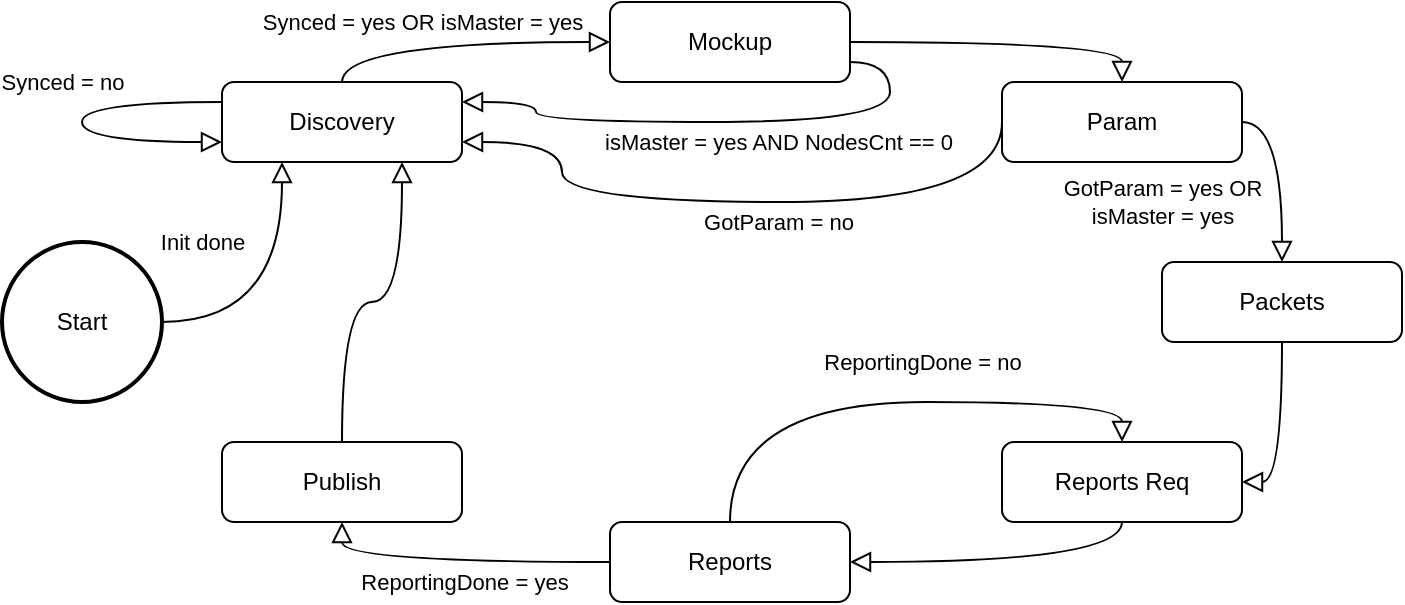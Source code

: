 <mxfile version="12.6.5" type="device"><diagram id="C5RBs43oDa-KdzZeNtuy" name="Page-1"><mxGraphModel dx="1422" dy="822" grid="1" gridSize="10" guides="1" tooltips="1" connect="1" arrows="1" fold="1" page="1" pageScale="1" pageWidth="827" pageHeight="1169" math="0" shadow="0"><root><mxCell id="WIyWlLk6GJQsqaUBKTNV-0"/><mxCell id="WIyWlLk6GJQsqaUBKTNV-1" parent="WIyWlLk6GJQsqaUBKTNV-0"/><mxCell id="WIyWlLk6GJQsqaUBKTNV-2" value="Synced = yes OR isMaster = yes" style="rounded=0;html=1;jettySize=auto;orthogonalLoop=1;fontSize=11;endArrow=block;endFill=0;endSize=8;strokeWidth=1;shadow=0;labelBackgroundColor=none;edgeStyle=orthogonalEdgeStyle;exitX=0.5;exitY=0;exitDx=0;exitDy=0;entryX=0;entryY=0.5;entryDx=0;entryDy=0;curved=1;" parent="WIyWlLk6GJQsqaUBKTNV-1" source="WIyWlLk6GJQsqaUBKTNV-3" target="Z0S7SkJ7eyEyNsbAAHIH-1" edge="1"><mxGeometry x="-0.221" y="10" relative="1" as="geometry"><mxPoint x="220" y="170" as="targetPoint"/><mxPoint as="offset"/></mxGeometry></mxCell><mxCell id="WIyWlLk6GJQsqaUBKTNV-3" value="Discovery" style="rounded=1;whiteSpace=wrap;html=1;fontSize=12;glass=0;strokeWidth=1;shadow=0;" parent="WIyWlLk6GJQsqaUBKTNV-1" vertex="1"><mxGeometry x="160" y="90" width="120" height="40" as="geometry"/></mxCell><mxCell id="Z0S7SkJ7eyEyNsbAAHIH-0" value="Start" style="strokeWidth=2;html=1;shape=mxgraph.flowchart.start_2;whiteSpace=wrap;" parent="WIyWlLk6GJQsqaUBKTNV-1" vertex="1"><mxGeometry x="50" y="170" width="80" height="80" as="geometry"/></mxCell><mxCell id="Z0S7SkJ7eyEyNsbAAHIH-1" value="Mockup" style="rounded=1;whiteSpace=wrap;html=1;fontSize=12;glass=0;strokeWidth=1;shadow=0;" parent="WIyWlLk6GJQsqaUBKTNV-1" vertex="1"><mxGeometry x="354" y="50" width="120" height="40" as="geometry"/></mxCell><mxCell id="Z0S7SkJ7eyEyNsbAAHIH-4" value="Param" style="rounded=1;whiteSpace=wrap;html=1;fontSize=12;glass=0;strokeWidth=1;shadow=0;" parent="WIyWlLk6GJQsqaUBKTNV-1" vertex="1"><mxGeometry x="550" y="90" width="120" height="40" as="geometry"/></mxCell><mxCell id="Z0S7SkJ7eyEyNsbAAHIH-6" value="Packets" style="rounded=1;whiteSpace=wrap;html=1;fontSize=12;glass=0;strokeWidth=1;shadow=0;" parent="WIyWlLk6GJQsqaUBKTNV-1" vertex="1"><mxGeometry x="630" y="180" width="120" height="40" as="geometry"/></mxCell><mxCell id="Z0S7SkJ7eyEyNsbAAHIH-8" value="Reports Req" style="rounded=1;whiteSpace=wrap;html=1;fontSize=12;glass=0;strokeWidth=1;shadow=0;" parent="WIyWlLk6GJQsqaUBKTNV-1" vertex="1"><mxGeometry x="550" y="270" width="120" height="40" as="geometry"/></mxCell><mxCell id="Z0S7SkJ7eyEyNsbAAHIH-9" value="Reports" style="rounded=1;whiteSpace=wrap;html=1;fontSize=12;glass=0;strokeWidth=1;shadow=0;" parent="WIyWlLk6GJQsqaUBKTNV-1" vertex="1"><mxGeometry x="354" y="310" width="120" height="40" as="geometry"/></mxCell><mxCell id="Z0S7SkJ7eyEyNsbAAHIH-10" value="Publish" style="rounded=1;whiteSpace=wrap;html=1;fontSize=12;glass=0;strokeWidth=1;shadow=0;" parent="WIyWlLk6GJQsqaUBKTNV-1" vertex="1"><mxGeometry x="160" y="270" width="120" height="40" as="geometry"/></mxCell><mxCell id="Z0S7SkJ7eyEyNsbAAHIH-11" style="edgeStyle=orthogonalEdgeStyle;rounded=0;orthogonalLoop=1;jettySize=auto;html=1;exitX=0.5;exitY=1;exitDx=0;exitDy=0;" parent="WIyWlLk6GJQsqaUBKTNV-1" source="Z0S7SkJ7eyEyNsbAAHIH-10" target="Z0S7SkJ7eyEyNsbAAHIH-10" edge="1"><mxGeometry relative="1" as="geometry"/></mxCell><mxCell id="Z0S7SkJ7eyEyNsbAAHIH-12" value="" style="rounded=0;html=1;jettySize=auto;orthogonalLoop=1;fontSize=11;endArrow=block;endFill=0;endSize=8;strokeWidth=1;shadow=0;labelBackgroundColor=none;edgeStyle=orthogonalEdgeStyle;exitX=1;exitY=0.5;exitDx=0;exitDy=0;entryX=0.25;entryY=1;entryDx=0;entryDy=0;curved=1;exitPerimeter=0;" parent="WIyWlLk6GJQsqaUBKTNV-1" source="Z0S7SkJ7eyEyNsbAAHIH-0" target="WIyWlLk6GJQsqaUBKTNV-3" edge="1"><mxGeometry x="0.3" y="18" relative="1" as="geometry"><mxPoint x="290" y="120" as="sourcePoint"/><mxPoint x="360" y="90" as="targetPoint"/><mxPoint x="-15" y="8" as="offset"/></mxGeometry></mxCell><mxCell id="Z0S7SkJ7eyEyNsbAAHIH-13" value="Init done" style="edgeLabel;html=1;align=center;verticalAlign=middle;resizable=0;points=[];" parent="Z0S7SkJ7eyEyNsbAAHIH-12" vertex="1" connectable="0"><mxGeometry x="-0.013" y="17" relative="1" as="geometry"><mxPoint x="-23" y="-31" as="offset"/></mxGeometry></mxCell><mxCell id="Z0S7SkJ7eyEyNsbAAHIH-14" value="Synced = no" style="rounded=0;html=1;jettySize=auto;orthogonalLoop=1;fontSize=11;endArrow=block;endFill=0;endSize=8;strokeWidth=1;shadow=0;labelBackgroundColor=#ffffff;edgeStyle=orthogonalEdgeStyle;entryX=0;entryY=0.75;entryDx=0;entryDy=0;curved=1;exitX=0;exitY=0.25;exitDx=0;exitDy=0;" parent="WIyWlLk6GJQsqaUBKTNV-1" source="WIyWlLk6GJQsqaUBKTNV-3" target="WIyWlLk6GJQsqaUBKTNV-3" edge="1"><mxGeometry x="-0.125" y="-14" relative="1" as="geometry"><mxPoint x="90" y="90" as="sourcePoint"/><mxPoint x="364" y="80" as="targetPoint"/><mxPoint x="4" y="-10" as="offset"/><Array as="points"><mxPoint x="90" y="100"/><mxPoint x="90" y="120"/></Array></mxGeometry></mxCell><mxCell id="Z0S7SkJ7eyEyNsbAAHIH-15" value="" style="rounded=0;html=1;jettySize=auto;orthogonalLoop=1;fontSize=11;endArrow=block;endFill=0;endSize=8;strokeWidth=1;shadow=0;labelBackgroundColor=none;edgeStyle=orthogonalEdgeStyle;exitX=1;exitY=0.5;exitDx=0;exitDy=0;entryX=0.5;entryY=0;entryDx=0;entryDy=0;curved=1;" parent="WIyWlLk6GJQsqaUBKTNV-1" source="Z0S7SkJ7eyEyNsbAAHIH-1" target="Z0S7SkJ7eyEyNsbAAHIH-4" edge="1"><mxGeometry x="-0.221" y="10" relative="1" as="geometry"><mxPoint x="230" y="100" as="sourcePoint"/><mxPoint x="364" y="80" as="targetPoint"/><mxPoint as="offset"/></mxGeometry></mxCell><mxCell id="Z0S7SkJ7eyEyNsbAAHIH-16" value="" style="rounded=0;html=1;jettySize=auto;orthogonalLoop=1;fontSize=11;endArrow=block;endFill=0;endSize=8;strokeWidth=1;shadow=0;labelBackgroundColor=none;edgeStyle=orthogonalEdgeStyle;exitX=0;exitY=0.5;exitDx=0;exitDy=0;entryX=1;entryY=0.75;entryDx=0;entryDy=0;curved=1;" parent="WIyWlLk6GJQsqaUBKTNV-1" source="Z0S7SkJ7eyEyNsbAAHIH-4" target="WIyWlLk6GJQsqaUBKTNV-3" edge="1"><mxGeometry x="-0.221" y="10" relative="1" as="geometry"><mxPoint x="484" y="80" as="sourcePoint"/><mxPoint x="620" y="100" as="targetPoint"/><mxPoint as="offset"/><Array as="points"><mxPoint x="550" y="150"/><mxPoint x="330" y="150"/><mxPoint x="330" y="120"/></Array></mxGeometry></mxCell><mxCell id="Z0S7SkJ7eyEyNsbAAHIH-17" value="GotParam = no" style="edgeLabel;html=1;align=center;verticalAlign=middle;resizable=0;points=[];" parent="Z0S7SkJ7eyEyNsbAAHIH-16" vertex="1" connectable="0"><mxGeometry x="-0.363" relative="1" as="geometry"><mxPoint x="-44" y="10" as="offset"/></mxGeometry></mxCell><mxCell id="Z0S7SkJ7eyEyNsbAAHIH-18" value="GotParam = yes OR &lt;br&gt;isMaster = yes" style="rounded=0;html=1;jettySize=auto;orthogonalLoop=1;fontSize=11;endArrow=block;endFill=0;endSize=8;strokeWidth=1;shadow=0;labelBackgroundColor=none;edgeStyle=orthogonalEdgeStyle;entryX=0.5;entryY=0;entryDx=0;entryDy=0;curved=1;exitX=1;exitY=0.5;exitDx=0;exitDy=0;" parent="WIyWlLk6GJQsqaUBKTNV-1" source="Z0S7SkJ7eyEyNsbAAHIH-4" target="Z0S7SkJ7eyEyNsbAAHIH-6" edge="1"><mxGeometry x="0.333" y="-60" relative="1" as="geometry"><mxPoint x="610" y="140" as="sourcePoint"/><mxPoint x="364" y="80" as="targetPoint"/><mxPoint as="offset"/></mxGeometry></mxCell><mxCell id="Z0S7SkJ7eyEyNsbAAHIH-19" value="" style="rounded=0;html=1;jettySize=auto;orthogonalLoop=1;fontSize=11;endArrow=block;endFill=0;endSize=8;strokeWidth=1;shadow=0;labelBackgroundColor=none;edgeStyle=orthogonalEdgeStyle;exitX=0.5;exitY=1;exitDx=0;exitDy=0;entryX=1;entryY=0.5;entryDx=0;entryDy=0;curved=1;" parent="WIyWlLk6GJQsqaUBKTNV-1" source="Z0S7SkJ7eyEyNsbAAHIH-6" target="Z0S7SkJ7eyEyNsbAAHIH-8" edge="1"><mxGeometry x="-0.221" y="10" relative="1" as="geometry"><mxPoint x="484" y="80" as="sourcePoint"/><mxPoint x="620" y="100" as="targetPoint"/><mxPoint as="offset"/></mxGeometry></mxCell><mxCell id="Z0S7SkJ7eyEyNsbAAHIH-20" value="" style="rounded=0;html=1;jettySize=auto;orthogonalLoop=1;fontSize=11;endArrow=block;endFill=0;endSize=8;strokeWidth=1;shadow=0;labelBackgroundColor=none;edgeStyle=orthogonalEdgeStyle;exitX=0.5;exitY=1;exitDx=0;exitDy=0;entryX=1;entryY=0.5;entryDx=0;entryDy=0;curved=1;" parent="WIyWlLk6GJQsqaUBKTNV-1" source="Z0S7SkJ7eyEyNsbAAHIH-8" target="Z0S7SkJ7eyEyNsbAAHIH-9" edge="1"><mxGeometry x="-0.221" y="10" relative="1" as="geometry"><mxPoint x="700" y="230" as="sourcePoint"/><mxPoint x="680" y="300" as="targetPoint"/><mxPoint as="offset"/></mxGeometry></mxCell><mxCell id="Z0S7SkJ7eyEyNsbAAHIH-21" value="" style="rounded=0;html=1;jettySize=auto;orthogonalLoop=1;fontSize=11;endArrow=block;endFill=0;endSize=8;strokeWidth=1;shadow=0;labelBackgroundColor=none;edgeStyle=orthogonalEdgeStyle;exitX=0.5;exitY=0;exitDx=0;exitDy=0;entryX=0.5;entryY=0;entryDx=0;entryDy=0;curved=1;" parent="WIyWlLk6GJQsqaUBKTNV-1" source="Z0S7SkJ7eyEyNsbAAHIH-9" target="Z0S7SkJ7eyEyNsbAAHIH-8" edge="1"><mxGeometry x="-0.221" y="10" relative="1" as="geometry"><mxPoint x="620" y="320" as="sourcePoint"/><mxPoint x="484" y="340" as="targetPoint"/><mxPoint as="offset"/></mxGeometry></mxCell><mxCell id="Z0S7SkJ7eyEyNsbAAHIH-22" value="ReportingDone = no" style="edgeLabel;html=1;align=center;verticalAlign=middle;resizable=0;points=[];" parent="Z0S7SkJ7eyEyNsbAAHIH-21" vertex="1" connectable="0"><mxGeometry x="0.399" y="1" relative="1" as="geometry"><mxPoint x="-37" y="-19" as="offset"/></mxGeometry></mxCell><mxCell id="Z0S7SkJ7eyEyNsbAAHIH-23" value="" style="rounded=0;html=1;jettySize=auto;orthogonalLoop=1;fontSize=11;endArrow=block;endFill=0;endSize=8;strokeWidth=1;shadow=0;labelBackgroundColor=none;edgeStyle=orthogonalEdgeStyle;exitX=0;exitY=0.5;exitDx=0;exitDy=0;entryX=0.5;entryY=1;entryDx=0;entryDy=0;curved=1;" parent="WIyWlLk6GJQsqaUBKTNV-1" source="Z0S7SkJ7eyEyNsbAAHIH-9" target="Z0S7SkJ7eyEyNsbAAHIH-10" edge="1"><mxGeometry x="-0.221" y="10" relative="1" as="geometry"><mxPoint x="424" y="320" as="sourcePoint"/><mxPoint x="620" y="280" as="targetPoint"/><mxPoint as="offset"/></mxGeometry></mxCell><mxCell id="Z0S7SkJ7eyEyNsbAAHIH-24" value="ReportingDone = yes" style="edgeLabel;html=1;align=center;verticalAlign=middle;resizable=0;points=[];" parent="Z0S7SkJ7eyEyNsbAAHIH-23" vertex="1" connectable="0"><mxGeometry x="0.399" y="1" relative="1" as="geometry"><mxPoint x="34" y="9" as="offset"/></mxGeometry></mxCell><mxCell id="Z0S7SkJ7eyEyNsbAAHIH-25" value="" style="rounded=0;html=1;jettySize=auto;orthogonalLoop=1;fontSize=11;endArrow=block;endFill=0;endSize=8;strokeWidth=1;shadow=0;labelBackgroundColor=none;edgeStyle=orthogonalEdgeStyle;exitX=0.5;exitY=0;exitDx=0;exitDy=0;curved=1;entryX=0.75;entryY=1;entryDx=0;entryDy=0;" parent="WIyWlLk6GJQsqaUBKTNV-1" source="Z0S7SkJ7eyEyNsbAAHIH-10" target="WIyWlLk6GJQsqaUBKTNV-3" edge="1"><mxGeometry x="-0.221" y="10" relative="1" as="geometry"><mxPoint x="424" y="320" as="sourcePoint"/><mxPoint x="260" y="170" as="targetPoint"/><mxPoint as="offset"/></mxGeometry></mxCell><mxCell id="ofv-gBPcWCHA5qLeXnEn-0" value="isMaster = yes AND NodesCnt == 0" style="rounded=0;html=1;jettySize=auto;orthogonalLoop=1;fontSize=11;endArrow=block;endFill=0;endSize=8;strokeWidth=1;shadow=0;labelBackgroundColor=none;edgeStyle=orthogonalEdgeStyle;exitX=1;exitY=0.75;exitDx=0;exitDy=0;entryX=1;entryY=0.25;entryDx=0;entryDy=0;curved=1;" edge="1" parent="WIyWlLk6GJQsqaUBKTNV-1" source="Z0S7SkJ7eyEyNsbAAHIH-1" target="WIyWlLk6GJQsqaUBKTNV-3"><mxGeometry x="-0.221" y="10" relative="1" as="geometry"><mxPoint x="364" y="80" as="targetPoint"/><mxPoint as="offset"/><mxPoint x="230" y="100" as="sourcePoint"/></mxGeometry></mxCell></root></mxGraphModel></diagram></mxfile>